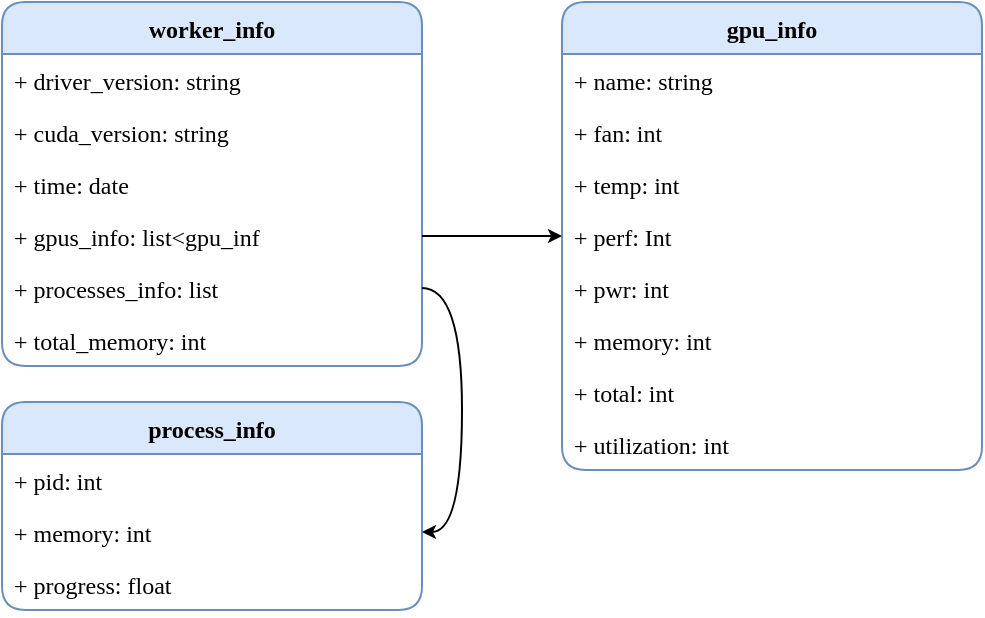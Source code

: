 <mxfile version="20.6.2" type="github" pages="3">
  <diagram id="l8iKmZXDf4mdo6dWSt96" name="worker_info 类图">
    <mxGraphModel dx="1412" dy="698" grid="1" gridSize="10" guides="1" tooltips="1" connect="1" arrows="1" fold="1" page="1" pageScale="1" pageWidth="827" pageHeight="1169" math="0" shadow="0">
      <root>
        <mxCell id="0" />
        <mxCell id="1" parent="0" />
        <mxCell id="XGkscIAyU1HbfZGT-A6a-1" value="worker_info" style="swimlane;fontStyle=1;childLayout=stackLayout;horizontal=1;startSize=26;fillColor=#dae8fc;horizontalStack=0;resizeParent=1;resizeParentMax=0;resizeLast=0;collapsible=1;marginBottom=0;swimlaneLine=1;strokeColor=#6c8ebf;direction=east;fontFamily=Times New Roman;rounded=1;" parent="1" vertex="1">
          <mxGeometry x="40" y="40" width="210" height="182" as="geometry">
            <mxRectangle x="40" y="40" width="100" height="30" as="alternateBounds" />
          </mxGeometry>
        </mxCell>
        <mxCell id="XGkscIAyU1HbfZGT-A6a-2" value="+ driver_version: string" style="text;strokeColor=none;fillColor=none;align=left;verticalAlign=top;spacingLeft=4;spacingRight=4;overflow=hidden;rotatable=0;points=[[0,0.5],[1,0.5]];portConstraint=eastwest;swimlaneLine=1;fontFamily=Times New Roman;" parent="XGkscIAyU1HbfZGT-A6a-1" vertex="1">
          <mxGeometry y="26" width="210" height="26" as="geometry" />
        </mxCell>
        <mxCell id="XGkscIAyU1HbfZGT-A6a-3" value="+ cuda_version: string" style="text;strokeColor=none;fillColor=none;align=left;verticalAlign=top;spacingLeft=4;spacingRight=4;overflow=hidden;rotatable=0;points=[[0,0.5],[1,0.5]];portConstraint=eastwest;swimlaneLine=1;fontFamily=Times New Roman;" parent="XGkscIAyU1HbfZGT-A6a-1" vertex="1">
          <mxGeometry y="52" width="210" height="26" as="geometry" />
        </mxCell>
        <mxCell id="XGkscIAyU1HbfZGT-A6a-4" value="+ time: date" style="text;strokeColor=none;fillColor=none;align=left;verticalAlign=top;spacingLeft=4;spacingRight=4;overflow=hidden;rotatable=0;points=[[0,0.5],[1,0.5]];portConstraint=eastwest;swimlaneLine=1;fontFamily=Times New Roman;" parent="XGkscIAyU1HbfZGT-A6a-1" vertex="1">
          <mxGeometry y="78" width="210" height="26" as="geometry" />
        </mxCell>
        <mxCell id="XGkscIAyU1HbfZGT-A6a-86" value="+ gpus_info: list&lt;gpu_inf" style="text;strokeColor=none;fillColor=none;align=left;verticalAlign=top;spacingLeft=4;spacingRight=4;overflow=hidden;rotatable=0;points=[[0,0.5],[1,0.5]];portConstraint=eastwest;swimlaneLine=1;fontFamily=Times New Roman;" parent="XGkscIAyU1HbfZGT-A6a-1" vertex="1">
          <mxGeometry y="104" width="210" height="26" as="geometry" />
        </mxCell>
        <mxCell id="XGkscIAyU1HbfZGT-A6a-85" value="+ processes_info: list" style="text;strokeColor=none;fillColor=none;align=left;verticalAlign=top;spacingLeft=4;spacingRight=4;overflow=hidden;rotatable=0;points=[[0,0.5],[1,0.5]];portConstraint=eastwest;swimlaneLine=1;fontFamily=Times New Roman;" parent="XGkscIAyU1HbfZGT-A6a-1" vertex="1">
          <mxGeometry y="130" width="210" height="26" as="geometry" />
        </mxCell>
        <mxCell id="XGkscIAyU1HbfZGT-A6a-84" value="+ total_memory: int" style="text;strokeColor=none;fillColor=none;align=left;verticalAlign=top;spacingLeft=4;spacingRight=4;overflow=hidden;rotatable=0;points=[[0,0.5],[1,0.5]];portConstraint=eastwest;swimlaneLine=1;fontFamily=Times New Roman;" parent="XGkscIAyU1HbfZGT-A6a-1" vertex="1">
          <mxGeometry y="156" width="210" height="26" as="geometry" />
        </mxCell>
        <mxCell id="Ia2evkQxHKpXpExzpttw-1" value="gpu_info" style="swimlane;fontStyle=1;childLayout=stackLayout;horizontal=1;startSize=26;fillColor=#dae8fc;horizontalStack=0;resizeParent=1;resizeParentMax=0;resizeLast=0;collapsible=1;marginBottom=0;strokeColor=#6c8ebf;fontFamily=Times New Roman;rounded=1;" parent="1" vertex="1">
          <mxGeometry x="320" y="40" width="210" height="234" as="geometry" />
        </mxCell>
        <mxCell id="Ia2evkQxHKpXpExzpttw-2" value="+ name: string" style="text;strokeColor=none;fillColor=none;align=left;verticalAlign=top;spacingLeft=4;spacingRight=4;overflow=hidden;rotatable=0;points=[[0,0.5],[1,0.5]];portConstraint=eastwest;fontFamily=Times New Roman;" parent="Ia2evkQxHKpXpExzpttw-1" vertex="1">
          <mxGeometry y="26" width="210" height="26" as="geometry" />
        </mxCell>
        <mxCell id="Ia2evkQxHKpXpExzpttw-3" value="+ fan: int" style="text;strokeColor=none;fillColor=none;align=left;verticalAlign=top;spacingLeft=4;spacingRight=4;overflow=hidden;rotatable=0;points=[[0,0.5],[1,0.5]];portConstraint=eastwest;fontFamily=Times New Roman;" parent="Ia2evkQxHKpXpExzpttw-1" vertex="1">
          <mxGeometry y="52" width="210" height="26" as="geometry" />
        </mxCell>
        <mxCell id="Ia2evkQxHKpXpExzpttw-4" value="+ temp: int" style="text;strokeColor=none;fillColor=none;align=left;verticalAlign=top;spacingLeft=4;spacingRight=4;overflow=hidden;rotatable=0;points=[[0,0.5],[1,0.5]];portConstraint=eastwest;fontFamily=Times New Roman;" parent="Ia2evkQxHKpXpExzpttw-1" vertex="1">
          <mxGeometry y="78" width="210" height="26" as="geometry" />
        </mxCell>
        <mxCell id="Ia2evkQxHKpXpExzpttw-5" value="+ perf: Int" style="text;strokeColor=none;fillColor=none;align=left;verticalAlign=top;spacingLeft=4;spacingRight=4;overflow=hidden;rotatable=0;points=[[0,0.5],[1,0.5]];portConstraint=eastwest;fontFamily=Times New Roman;" parent="Ia2evkQxHKpXpExzpttw-1" vertex="1">
          <mxGeometry y="104" width="210" height="26" as="geometry" />
        </mxCell>
        <mxCell id="Ia2evkQxHKpXpExzpttw-6" value="+ pwr: int" style="text;strokeColor=none;fillColor=none;align=left;verticalAlign=top;spacingLeft=4;spacingRight=4;overflow=hidden;rotatable=0;points=[[0,0.5],[1,0.5]];portConstraint=eastwest;fontFamily=Times New Roman;" parent="Ia2evkQxHKpXpExzpttw-1" vertex="1">
          <mxGeometry y="130" width="210" height="26" as="geometry" />
        </mxCell>
        <mxCell id="Ia2evkQxHKpXpExzpttw-7" value="+ memory: int" style="text;strokeColor=none;fillColor=none;align=left;verticalAlign=top;spacingLeft=4;spacingRight=4;overflow=hidden;rotatable=0;points=[[0,0.5],[1,0.5]];portConstraint=eastwest;fontFamily=Times New Roman;" parent="Ia2evkQxHKpXpExzpttw-1" vertex="1">
          <mxGeometry y="156" width="210" height="26" as="geometry" />
        </mxCell>
        <mxCell id="Ia2evkQxHKpXpExzpttw-8" value="+ total: int" style="text;strokeColor=none;fillColor=none;align=left;verticalAlign=top;spacingLeft=4;spacingRight=4;overflow=hidden;rotatable=0;points=[[0,0.5],[1,0.5]];portConstraint=eastwest;fontFamily=Times New Roman;" parent="Ia2evkQxHKpXpExzpttw-1" vertex="1">
          <mxGeometry y="182" width="210" height="26" as="geometry" />
        </mxCell>
        <mxCell id="Ia2evkQxHKpXpExzpttw-9" value="+ utilization: int" style="text;strokeColor=none;fillColor=none;align=left;verticalAlign=top;spacingLeft=4;spacingRight=4;overflow=hidden;rotatable=0;points=[[0,0.5],[1,0.5]];portConstraint=eastwest;fontFamily=Times New Roman;" parent="Ia2evkQxHKpXpExzpttw-1" vertex="1">
          <mxGeometry y="208" width="210" height="26" as="geometry" />
        </mxCell>
        <mxCell id="LKX8Lh8B1uWVjHzPbZSv-1" value="process_info" style="swimlane;fontStyle=1;childLayout=stackLayout;horizontal=1;startSize=26;fillColor=#dae8fc;horizontalStack=0;resizeParent=1;resizeParentMax=0;resizeLast=0;collapsible=1;marginBottom=0;strokeColor=#6c8ebf;fontFamily=Times New Roman;rounded=1;" parent="1" vertex="1">
          <mxGeometry x="40" y="240" width="210" height="104" as="geometry" />
        </mxCell>
        <mxCell id="LKX8Lh8B1uWVjHzPbZSv-2" value="+ pid: int" style="text;strokeColor=none;fillColor=none;align=left;verticalAlign=top;spacingLeft=4;spacingRight=4;overflow=hidden;rotatable=0;points=[[0,0.5],[1,0.5]];portConstraint=eastwest;fontFamily=Times New Roman;" parent="LKX8Lh8B1uWVjHzPbZSv-1" vertex="1">
          <mxGeometry y="26" width="210" height="26" as="geometry" />
        </mxCell>
        <mxCell id="LKX8Lh8B1uWVjHzPbZSv-3" value="+ memory: int" style="text;strokeColor=none;fillColor=none;align=left;verticalAlign=top;spacingLeft=4;spacingRight=4;overflow=hidden;rotatable=0;points=[[0,0.5],[1,0.5]];portConstraint=eastwest;fontFamily=Times New Roman;" parent="LKX8Lh8B1uWVjHzPbZSv-1" vertex="1">
          <mxGeometry y="52" width="210" height="26" as="geometry" />
        </mxCell>
        <mxCell id="LKX8Lh8B1uWVjHzPbZSv-4" value="+ progress: float" style="text;strokeColor=none;fillColor=none;align=left;verticalAlign=top;spacingLeft=4;spacingRight=4;overflow=hidden;rotatable=0;points=[[0,0.5],[1,0.5]];portConstraint=eastwest;fontFamily=Times New Roman;" parent="LKX8Lh8B1uWVjHzPbZSv-1" vertex="1">
          <mxGeometry y="78" width="210" height="26" as="geometry" />
        </mxCell>
        <mxCell id="LKX8Lh8B1uWVjHzPbZSv-7" style="edgeStyle=orthogonalEdgeStyle;rounded=0;orthogonalLoop=1;jettySize=auto;html=1;exitX=1;exitY=0.5;exitDx=0;exitDy=0;fontFamily=Times New Roman;endSize=4;startSize=4;curved=1;" parent="1" source="XGkscIAyU1HbfZGT-A6a-86" target="Ia2evkQxHKpXpExzpttw-5" edge="1">
          <mxGeometry relative="1" as="geometry" />
        </mxCell>
        <mxCell id="LKX8Lh8B1uWVjHzPbZSv-8" style="edgeStyle=orthogonalEdgeStyle;rounded=0;orthogonalLoop=1;jettySize=auto;html=1;exitX=1;exitY=0.5;exitDx=0;exitDy=0;entryX=1;entryY=0.5;entryDx=0;entryDy=0;fontFamily=Times New Roman;endSize=4;startSize=4;curved=1;" parent="1" source="XGkscIAyU1HbfZGT-A6a-85" target="LKX8Lh8B1uWVjHzPbZSv-3" edge="1">
          <mxGeometry relative="1" as="geometry" />
        </mxCell>
      </root>
    </mxGraphModel>
  </diagram>
  <diagram id="J3iUiw0qJQW4hA0Bxt5Z" name="gpu_info">
    <mxGraphModel dx="1412" dy="698" grid="1" gridSize="10" guides="1" tooltips="1" connect="1" arrows="1" fold="1" page="1" pageScale="1" pageWidth="827" pageHeight="1169" math="0" shadow="0">
      <root>
        <mxCell id="0" />
        <mxCell id="1" parent="0" />
      </root>
    </mxGraphModel>
  </diagram>
  <diagram id="SGCiOkovbxFRKuY4gNMh" name="process_info">
    <mxGraphModel dx="1412" dy="698" grid="1" gridSize="10" guides="1" tooltips="1" connect="1" arrows="1" fold="1" page="1" pageScale="1" pageWidth="827" pageHeight="1169" math="0" shadow="0">
      <root>
        <mxCell id="0" />
        <mxCell id="1" parent="0" />
      </root>
    </mxGraphModel>
  </diagram>
</mxfile>
